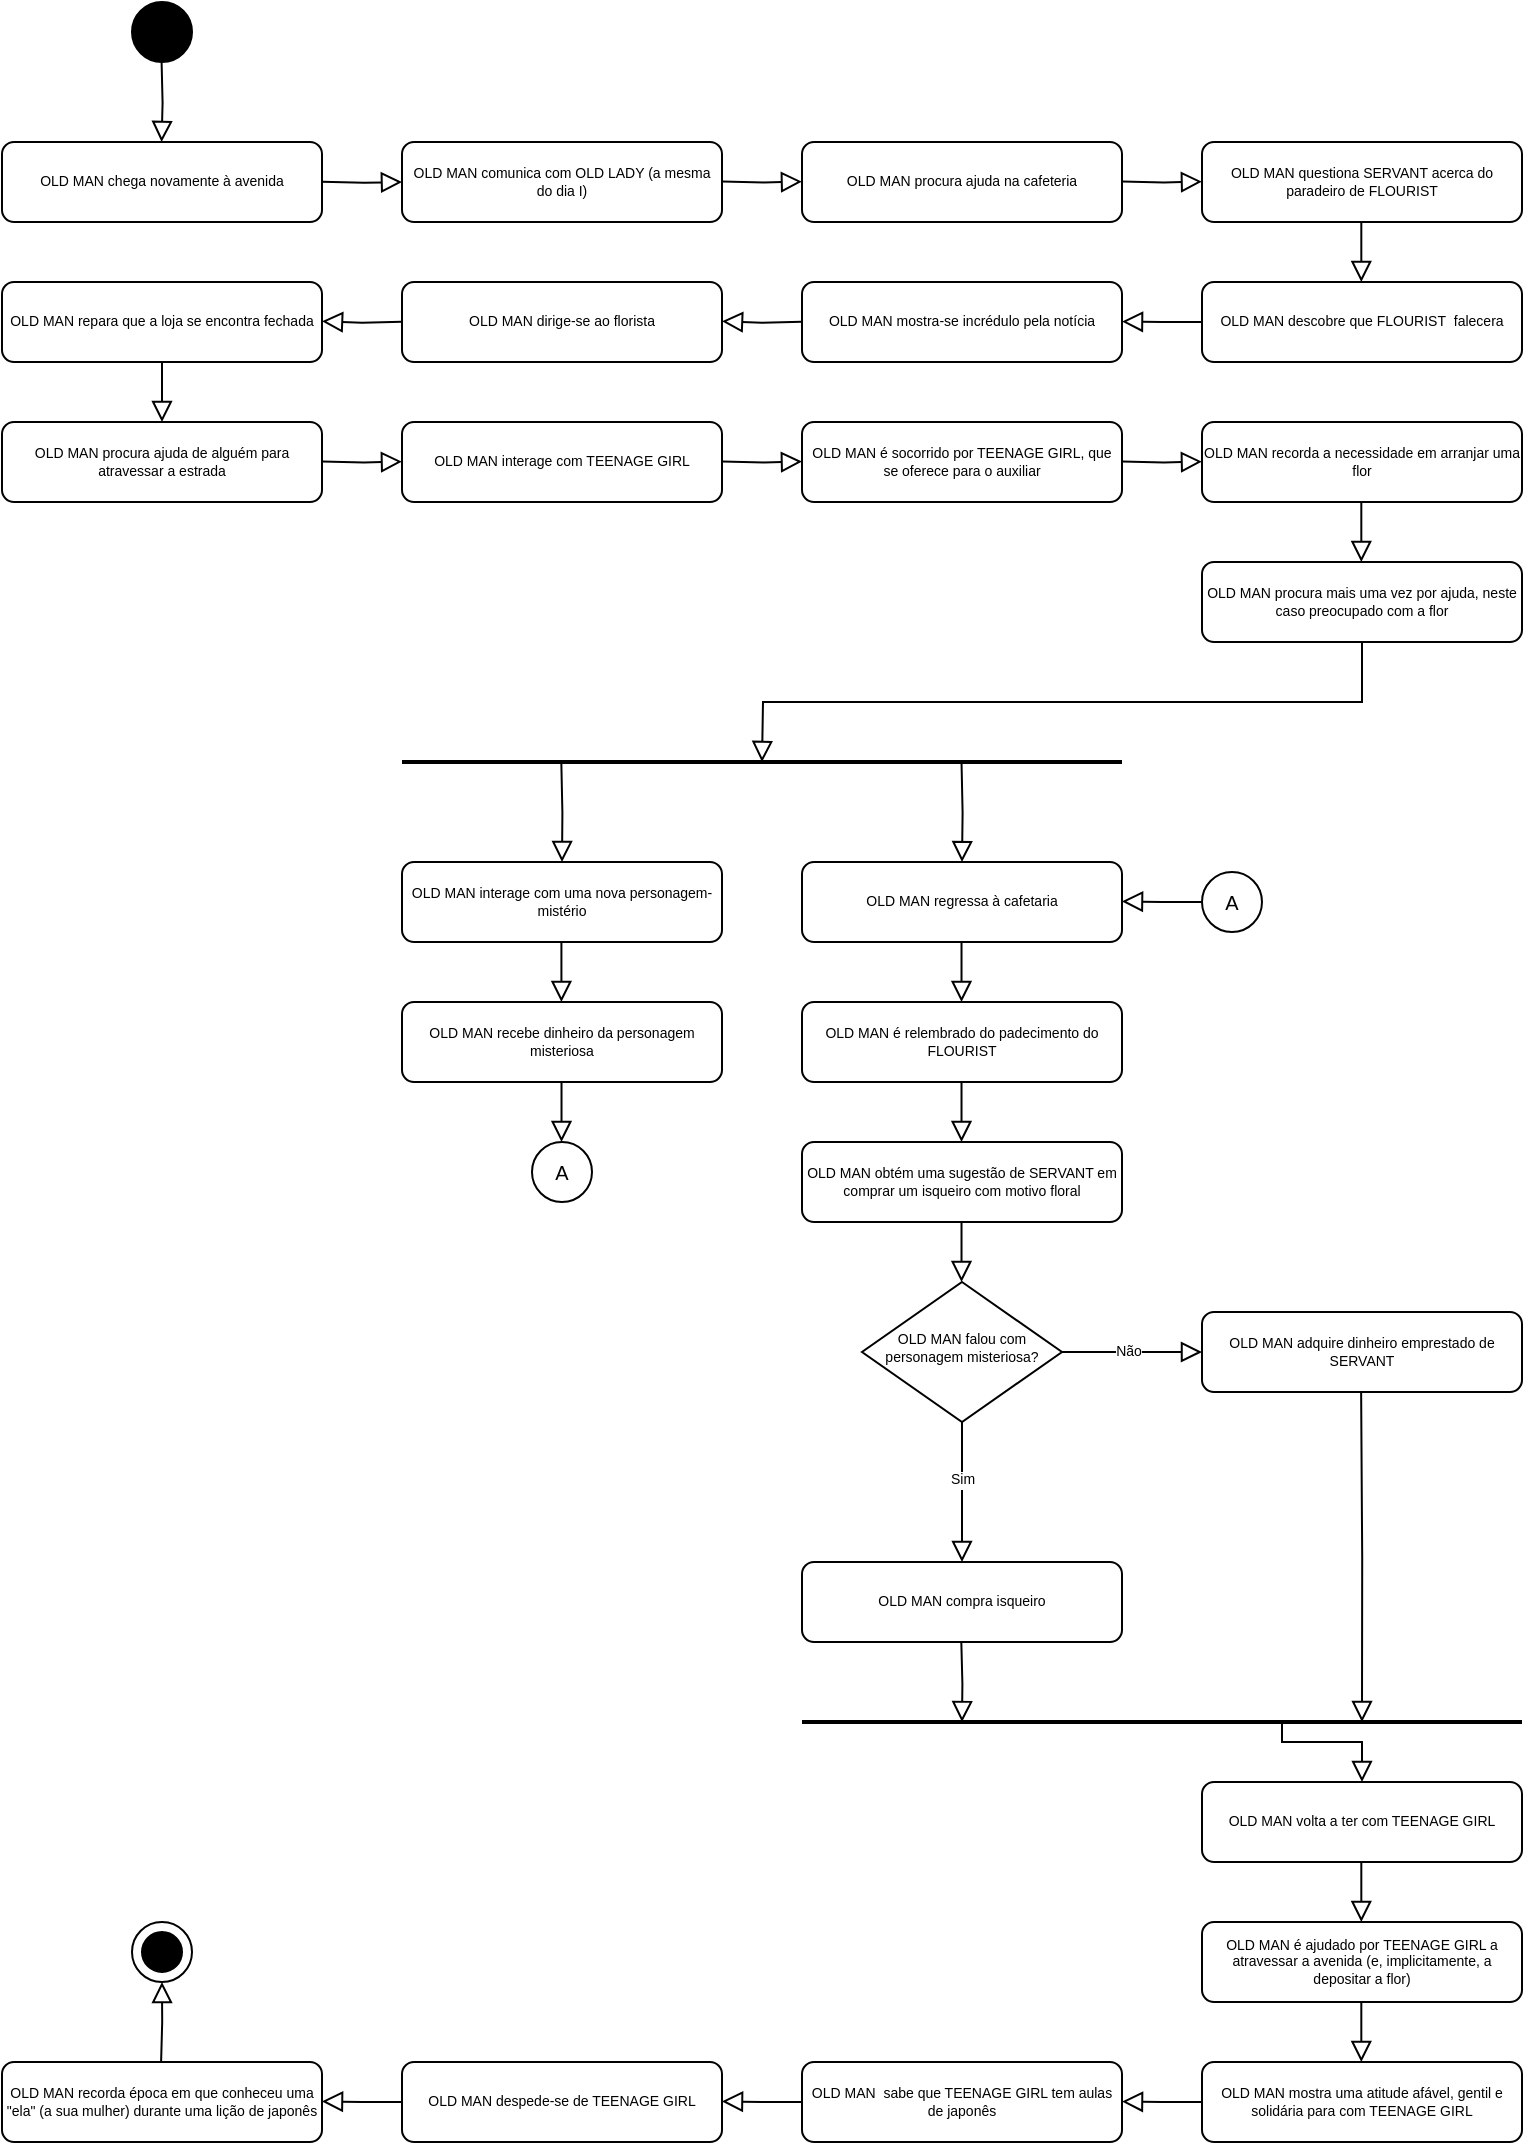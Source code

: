<mxfile version="22.0.0" type="device">
  <diagram name="Page-1" id="JuS9gFbNcXVkm7ylzjX6">
    <mxGraphModel dx="863" dy="505" grid="1" gridSize="10" guides="1" tooltips="1" connect="1" arrows="1" fold="1" page="1" pageScale="1" pageWidth="850" pageHeight="1100" math="0" shadow="0">
      <root>
        <mxCell id="0" />
        <mxCell id="1" parent="0" />
        <mxCell id="ptp4onJxxCEYxqdRIcnH-1" value="OLD MAN chega novamente à avenida" style="rounded=1;whiteSpace=wrap;html=1;fontSize=7;glass=0;strokeWidth=1;shadow=0;" parent="1" vertex="1">
          <mxGeometry x="40" y="90" width="160" height="40" as="geometry" />
        </mxCell>
        <mxCell id="ptp4onJxxCEYxqdRIcnH-2" value="OLD MAN comunica com OLD LADY (a mesma do dia I)" style="rounded=1;whiteSpace=wrap;html=1;fontSize=7;glass=0;strokeWidth=1;shadow=0;" parent="1" vertex="1">
          <mxGeometry x="240" y="90" width="160" height="40" as="geometry" />
        </mxCell>
        <mxCell id="ptp4onJxxCEYxqdRIcnH-8" value="" style="ellipse;whiteSpace=wrap;html=1;aspect=fixed;fontSize=7;fillColor=#000000;" parent="1" vertex="1">
          <mxGeometry x="105" y="20" width="30" height="30" as="geometry" />
        </mxCell>
        <mxCell id="ptp4onJxxCEYxqdRIcnH-9" value="" style="rounded=0;html=1;jettySize=auto;orthogonalLoop=1;fontSize=7;endArrow=block;endFill=0;endSize=8;strokeWidth=1;shadow=0;labelBackgroundColor=none;edgeStyle=orthogonalEdgeStyle;" parent="1" edge="1">
          <mxGeometry y="20" relative="1" as="geometry">
            <mxPoint as="offset" />
            <mxPoint x="119.8" y="50" as="sourcePoint" />
            <mxPoint x="119.8" y="90" as="targetPoint" />
          </mxGeometry>
        </mxCell>
        <mxCell id="ptp4onJxxCEYxqdRIcnH-10" value="OLD MAN procura ajuda na cafeteria" style="rounded=1;whiteSpace=wrap;html=1;fontSize=7;glass=0;strokeWidth=1;shadow=0;" parent="1" vertex="1">
          <mxGeometry x="440" y="90" width="160" height="40" as="geometry" />
        </mxCell>
        <mxCell id="ptp4onJxxCEYxqdRIcnH-11" value="" style="rounded=0;html=1;jettySize=auto;orthogonalLoop=1;fontSize=7;endArrow=block;endFill=0;endSize=8;strokeWidth=1;shadow=0;labelBackgroundColor=none;edgeStyle=orthogonalEdgeStyle;exitX=0.5;exitY=1;exitDx=0;exitDy=0;" parent="1" edge="1">
          <mxGeometry y="20" relative="1" as="geometry">
            <mxPoint as="offset" />
            <mxPoint x="719.66" y="130" as="sourcePoint" />
            <mxPoint x="719.66" y="160" as="targetPoint" />
          </mxGeometry>
        </mxCell>
        <mxCell id="ptp4onJxxCEYxqdRIcnH-12" value="OLD MAN questiona SERVANT acerca do paradeiro de FLOURIST" style="rounded=1;whiteSpace=wrap;html=1;fontSize=7;glass=0;strokeWidth=1;shadow=0;" parent="1" vertex="1">
          <mxGeometry x="640" y="90" width="160" height="40" as="geometry" />
        </mxCell>
        <mxCell id="ptp4onJxxCEYxqdRIcnH-13" value="OLD MAN descobre que FLOURIST&amp;nbsp; falecera" style="rounded=1;whiteSpace=wrap;html=1;fontSize=7;glass=0;strokeWidth=1;shadow=0;" parent="1" vertex="1">
          <mxGeometry x="640" y="160" width="160" height="40" as="geometry" />
        </mxCell>
        <mxCell id="ptp4onJxxCEYxqdRIcnH-14" value="OLD MAN mostra-se incrédulo pela notícia" style="rounded=1;whiteSpace=wrap;html=1;fontSize=7;glass=0;strokeWidth=1;shadow=0;" parent="1" vertex="1">
          <mxGeometry x="440" y="160" width="160" height="40" as="geometry" />
        </mxCell>
        <mxCell id="ptp4onJxxCEYxqdRIcnH-15" value="OLD MAN dirige-se ao florista" style="rounded=1;whiteSpace=wrap;html=1;fontSize=7;glass=0;strokeWidth=1;shadow=0;" parent="1" vertex="1">
          <mxGeometry x="240" y="160" width="160" height="40" as="geometry" />
        </mxCell>
        <mxCell id="ptp4onJxxCEYxqdRIcnH-16" value="OLD MAN repara que a loja se encontra fechada" style="rounded=1;whiteSpace=wrap;html=1;fontSize=7;glass=0;strokeWidth=1;shadow=0;" parent="1" vertex="1">
          <mxGeometry x="40" y="160" width="160" height="40" as="geometry" />
        </mxCell>
        <mxCell id="ptp4onJxxCEYxqdRIcnH-17" value="OLD MAN procura ajuda de alguém para atravessar a estrada" style="rounded=1;whiteSpace=wrap;html=1;fontSize=7;glass=0;strokeWidth=1;shadow=0;" parent="1" vertex="1">
          <mxGeometry x="40" y="230" width="160" height="40" as="geometry" />
        </mxCell>
        <mxCell id="ptp4onJxxCEYxqdRIcnH-18" value="OLD MAN interage com TEENAGE GIRL" style="rounded=1;whiteSpace=wrap;html=1;fontSize=7;glass=0;strokeWidth=1;shadow=0;" parent="1" vertex="1">
          <mxGeometry x="240" y="230" width="160" height="40" as="geometry" />
        </mxCell>
        <mxCell id="ptp4onJxxCEYxqdRIcnH-19" value="OLD MAN é socorrido por TEENAGE GIRL, que se oferece para o auxiliar" style="rounded=1;whiteSpace=wrap;html=1;fontSize=7;glass=0;strokeWidth=1;shadow=0;" parent="1" vertex="1">
          <mxGeometry x="440" y="230" width="160" height="40" as="geometry" />
        </mxCell>
        <mxCell id="ptp4onJxxCEYxqdRIcnH-20" value="OLD MAN recorda a necessidade em arranjar uma flor" style="rounded=1;whiteSpace=wrap;html=1;fontSize=7;glass=0;strokeWidth=1;shadow=0;" parent="1" vertex="1">
          <mxGeometry x="640" y="230" width="160" height="40" as="geometry" />
        </mxCell>
        <mxCell id="ptp4onJxxCEYxqdRIcnH-21" value="" style="rounded=0;html=1;jettySize=auto;orthogonalLoop=1;fontSize=7;endArrow=block;endFill=0;endSize=8;strokeWidth=1;shadow=0;labelBackgroundColor=none;edgeStyle=orthogonalEdgeStyle;exitX=0.5;exitY=1;exitDx=0;exitDy=0;entryX=0;entryY=0.5;entryDx=0;entryDy=0;" parent="1" target="ptp4onJxxCEYxqdRIcnH-2" edge="1">
          <mxGeometry y="20" relative="1" as="geometry">
            <mxPoint as="offset" />
            <mxPoint x="200" y="109.88" as="sourcePoint" />
            <mxPoint x="230.24" y="109.88" as="targetPoint" />
          </mxGeometry>
        </mxCell>
        <mxCell id="ptp4onJxxCEYxqdRIcnH-23" value="" style="rounded=0;html=1;jettySize=auto;orthogonalLoop=1;fontSize=7;endArrow=block;endFill=0;endSize=8;strokeWidth=1;shadow=0;labelBackgroundColor=none;edgeStyle=orthogonalEdgeStyle;exitX=0.5;exitY=1;exitDx=0;exitDy=0;entryX=0;entryY=0.5;entryDx=0;entryDy=0;" parent="1" edge="1">
          <mxGeometry y="20" relative="1" as="geometry">
            <mxPoint as="offset" />
            <mxPoint x="400" y="109.7" as="sourcePoint" />
            <mxPoint x="440" y="109.82" as="targetPoint" />
          </mxGeometry>
        </mxCell>
        <mxCell id="ptp4onJxxCEYxqdRIcnH-24" value="" style="rounded=0;html=1;jettySize=auto;orthogonalLoop=1;fontSize=7;endArrow=block;endFill=0;endSize=8;strokeWidth=1;shadow=0;labelBackgroundColor=none;edgeStyle=orthogonalEdgeStyle;exitX=0.5;exitY=1;exitDx=0;exitDy=0;entryX=0;entryY=0.5;entryDx=0;entryDy=0;" parent="1" edge="1">
          <mxGeometry y="20" relative="1" as="geometry">
            <mxPoint as="offset" />
            <mxPoint x="600" y="109.71" as="sourcePoint" />
            <mxPoint x="640" y="109.83" as="targetPoint" />
          </mxGeometry>
        </mxCell>
        <mxCell id="ptp4onJxxCEYxqdRIcnH-26" value="" style="rounded=0;html=1;jettySize=auto;orthogonalLoop=1;fontSize=7;endArrow=block;endFill=0;endSize=8;strokeWidth=1;shadow=0;labelBackgroundColor=none;edgeStyle=orthogonalEdgeStyle;exitX=0;exitY=0.5;exitDx=0;exitDy=0;" parent="1" source="ptp4onJxxCEYxqdRIcnH-13" edge="1">
          <mxGeometry y="20" relative="1" as="geometry">
            <mxPoint as="offset" />
            <mxPoint x="630" y="179.76" as="sourcePoint" />
            <mxPoint x="600" y="179.76" as="targetPoint" />
          </mxGeometry>
        </mxCell>
        <mxCell id="ptp4onJxxCEYxqdRIcnH-28" value="" style="rounded=0;html=1;jettySize=auto;orthogonalLoop=1;fontSize=7;endArrow=block;endFill=0;endSize=8;strokeWidth=1;shadow=0;labelBackgroundColor=none;edgeStyle=orthogonalEdgeStyle;exitX=0;exitY=0.5;exitDx=0;exitDy=0;" parent="1" edge="1">
          <mxGeometry y="20" relative="1" as="geometry">
            <mxPoint as="offset" />
            <mxPoint x="440" y="179.88" as="sourcePoint" />
            <mxPoint x="400" y="179.64" as="targetPoint" />
          </mxGeometry>
        </mxCell>
        <mxCell id="ptp4onJxxCEYxqdRIcnH-29" value="" style="rounded=0;html=1;jettySize=auto;orthogonalLoop=1;fontSize=7;endArrow=block;endFill=0;endSize=8;strokeWidth=1;shadow=0;labelBackgroundColor=none;edgeStyle=orthogonalEdgeStyle;exitX=0;exitY=0.5;exitDx=0;exitDy=0;" parent="1" edge="1">
          <mxGeometry y="20" relative="1" as="geometry">
            <mxPoint as="offset" />
            <mxPoint x="240" y="179.86" as="sourcePoint" />
            <mxPoint x="200" y="179.62" as="targetPoint" />
          </mxGeometry>
        </mxCell>
        <mxCell id="ptp4onJxxCEYxqdRIcnH-30" value="" style="rounded=0;html=1;jettySize=auto;orthogonalLoop=1;fontSize=7;endArrow=block;endFill=0;endSize=8;strokeWidth=1;shadow=0;labelBackgroundColor=none;edgeStyle=orthogonalEdgeStyle;exitX=0.5;exitY=1;exitDx=0;exitDy=0;" parent="1" edge="1">
          <mxGeometry y="20" relative="1" as="geometry">
            <mxPoint as="offset" />
            <mxPoint x="120" y="200" as="sourcePoint" />
            <mxPoint x="120" y="230" as="targetPoint" />
          </mxGeometry>
        </mxCell>
        <mxCell id="ptp4onJxxCEYxqdRIcnH-31" value="" style="rounded=0;html=1;jettySize=auto;orthogonalLoop=1;fontSize=7;endArrow=block;endFill=0;endSize=8;strokeWidth=1;shadow=0;labelBackgroundColor=none;edgeStyle=orthogonalEdgeStyle;exitX=0.5;exitY=1;exitDx=0;exitDy=0;entryX=0;entryY=0.5;entryDx=0;entryDy=0;" parent="1" edge="1">
          <mxGeometry y="20" relative="1" as="geometry">
            <mxPoint as="offset" />
            <mxPoint x="200" y="249.7" as="sourcePoint" />
            <mxPoint x="240" y="249.82" as="targetPoint" />
          </mxGeometry>
        </mxCell>
        <mxCell id="ptp4onJxxCEYxqdRIcnH-32" value="" style="rounded=0;html=1;jettySize=auto;orthogonalLoop=1;fontSize=7;endArrow=block;endFill=0;endSize=8;strokeWidth=1;shadow=0;labelBackgroundColor=none;edgeStyle=orthogonalEdgeStyle;exitX=0.5;exitY=1;exitDx=0;exitDy=0;entryX=0;entryY=0.5;entryDx=0;entryDy=0;" parent="1" edge="1">
          <mxGeometry y="20" relative="1" as="geometry">
            <mxPoint as="offset" />
            <mxPoint x="400" y="249.69" as="sourcePoint" />
            <mxPoint x="440" y="249.81" as="targetPoint" />
          </mxGeometry>
        </mxCell>
        <mxCell id="ptp4onJxxCEYxqdRIcnH-33" value="" style="rounded=0;html=1;jettySize=auto;orthogonalLoop=1;fontSize=7;endArrow=block;endFill=0;endSize=8;strokeWidth=1;shadow=0;labelBackgroundColor=none;edgeStyle=orthogonalEdgeStyle;exitX=0.5;exitY=1;exitDx=0;exitDy=0;entryX=0;entryY=0.5;entryDx=0;entryDy=0;" parent="1" edge="1">
          <mxGeometry y="20" relative="1" as="geometry">
            <mxPoint as="offset" />
            <mxPoint x="600" y="249.7" as="sourcePoint" />
            <mxPoint x="640" y="249.82" as="targetPoint" />
          </mxGeometry>
        </mxCell>
        <mxCell id="ptp4onJxxCEYxqdRIcnH-34" value="" style="rounded=0;html=1;jettySize=auto;orthogonalLoop=1;fontSize=7;endArrow=block;endFill=0;endSize=8;strokeWidth=1;shadow=0;labelBackgroundColor=none;edgeStyle=orthogonalEdgeStyle;exitX=0.5;exitY=1;exitDx=0;exitDy=0;" parent="1" edge="1">
          <mxGeometry y="20" relative="1" as="geometry">
            <mxPoint as="offset" />
            <mxPoint x="719.66" y="270" as="sourcePoint" />
            <mxPoint x="719.66" y="300" as="targetPoint" />
          </mxGeometry>
        </mxCell>
        <mxCell id="ptp4onJxxCEYxqdRIcnH-35" value="OLD MAN procura mais uma vez por ajuda, neste caso preocupado com a flor" style="rounded=1;whiteSpace=wrap;html=1;fontSize=7;glass=0;strokeWidth=1;shadow=0;" parent="1" vertex="1">
          <mxGeometry x="640" y="300" width="160" height="40" as="geometry" />
        </mxCell>
        <mxCell id="ptp4onJxxCEYxqdRIcnH-36" value="OLD MAN interage com uma nova personagem-mistério" style="rounded=1;whiteSpace=wrap;html=1;fontSize=7;glass=0;strokeWidth=1;shadow=0;" parent="1" vertex="1">
          <mxGeometry x="240" y="450" width="160" height="40" as="geometry" />
        </mxCell>
        <mxCell id="ptp4onJxxCEYxqdRIcnH-37" value="" style="shape=link;html=1;rounded=0;width=-0.968;fontSize=7;" parent="1" edge="1">
          <mxGeometry width="100" relative="1" as="geometry">
            <mxPoint x="240" y="400" as="sourcePoint" />
            <mxPoint x="600" y="400" as="targetPoint" />
          </mxGeometry>
        </mxCell>
        <mxCell id="ptp4onJxxCEYxqdRIcnH-38" value="OLD MAN regressa à cafetaria" style="rounded=1;whiteSpace=wrap;html=1;fontSize=7;glass=0;strokeWidth=1;shadow=0;" parent="1" vertex="1">
          <mxGeometry x="440" y="450" width="160" height="40" as="geometry" />
        </mxCell>
        <mxCell id="ptp4onJxxCEYxqdRIcnH-39" value="" style="rounded=0;html=1;jettySize=auto;orthogonalLoop=1;fontSize=7;endArrow=block;endFill=0;endSize=8;strokeWidth=1;shadow=0;labelBackgroundColor=none;edgeStyle=orthogonalEdgeStyle;entryX=0.5;entryY=0;entryDx=0;entryDy=0;" parent="1" target="ptp4onJxxCEYxqdRIcnH-36" edge="1">
          <mxGeometry y="20" relative="1" as="geometry">
            <mxPoint as="offset" />
            <mxPoint x="319.66" y="400" as="sourcePoint" />
            <mxPoint x="319.66" y="440" as="targetPoint" />
          </mxGeometry>
        </mxCell>
        <mxCell id="ptp4onJxxCEYxqdRIcnH-40" value="" style="rounded=0;html=1;jettySize=auto;orthogonalLoop=1;fontSize=7;endArrow=block;endFill=0;endSize=8;strokeWidth=1;shadow=0;labelBackgroundColor=none;edgeStyle=orthogonalEdgeStyle;entryX=0.5;entryY=0;entryDx=0;entryDy=0;" parent="1" target="ptp4onJxxCEYxqdRIcnH-38" edge="1">
          <mxGeometry y="20" relative="1" as="geometry">
            <mxPoint as="offset" />
            <mxPoint x="519.76" y="400" as="sourcePoint" />
            <mxPoint x="520.19" y="430" as="targetPoint" />
          </mxGeometry>
        </mxCell>
        <mxCell id="ptp4onJxxCEYxqdRIcnH-41" value="" style="rounded=0;html=1;jettySize=auto;orthogonalLoop=1;fontSize=7;endArrow=block;endFill=0;endSize=8;strokeWidth=1;shadow=0;labelBackgroundColor=none;edgeStyle=orthogonalEdgeStyle;exitX=0.5;exitY=1;exitDx=0;exitDy=0;" parent="1" source="ptp4onJxxCEYxqdRIcnH-35" edge="1">
          <mxGeometry y="20" relative="1" as="geometry">
            <mxPoint as="offset" />
            <mxPoint x="720" y="360" as="sourcePoint" />
            <mxPoint x="420.0" y="400" as="targetPoint" />
          </mxGeometry>
        </mxCell>
        <mxCell id="ptp4onJxxCEYxqdRIcnH-42" value="OLD MAN recebe dinheiro da personagem misteriosa" style="rounded=1;whiteSpace=wrap;html=1;fontSize=7;glass=0;strokeWidth=1;shadow=0;" parent="1" vertex="1">
          <mxGeometry x="240" y="520" width="160" height="40" as="geometry" />
        </mxCell>
        <mxCell id="ptp4onJxxCEYxqdRIcnH-43" value="" style="rounded=0;html=1;jettySize=auto;orthogonalLoop=1;fontSize=7;endArrow=block;endFill=0;endSize=8;strokeWidth=1;shadow=0;labelBackgroundColor=none;edgeStyle=orthogonalEdgeStyle;exitX=0.5;exitY=1;exitDx=0;exitDy=0;" parent="1" edge="1">
          <mxGeometry y="20" relative="1" as="geometry">
            <mxPoint as="offset" />
            <mxPoint x="319.71" y="490" as="sourcePoint" />
            <mxPoint x="319.71" y="520" as="targetPoint" />
          </mxGeometry>
        </mxCell>
        <mxCell id="ptp4onJxxCEYxqdRIcnH-44" value="OLD MAN é relembrado do padecimento do FLOURIST" style="rounded=1;whiteSpace=wrap;html=1;fontSize=7;glass=0;strokeWidth=1;shadow=0;" parent="1" vertex="1">
          <mxGeometry x="440" y="520" width="160" height="40" as="geometry" />
        </mxCell>
        <mxCell id="ptp4onJxxCEYxqdRIcnH-45" value="OLD MAN obtém uma sugestão de SERVANT em comprar um isqueiro com motivo floral" style="rounded=1;whiteSpace=wrap;html=1;fontSize=7;glass=0;strokeWidth=1;shadow=0;" parent="1" vertex="1">
          <mxGeometry x="440" y="590" width="160" height="40" as="geometry" />
        </mxCell>
        <mxCell id="ptp4onJxxCEYxqdRIcnH-47" value="" style="rounded=0;html=1;jettySize=auto;orthogonalLoop=1;fontSize=7;endArrow=block;endFill=0;endSize=8;strokeWidth=1;shadow=0;labelBackgroundColor=none;edgeStyle=orthogonalEdgeStyle;exitX=0.5;exitY=1;exitDx=0;exitDy=0;" parent="1" edge="1">
          <mxGeometry y="20" relative="1" as="geometry">
            <mxPoint as="offset" />
            <mxPoint x="519.76" y="490" as="sourcePoint" />
            <mxPoint x="519.76" y="520" as="targetPoint" />
          </mxGeometry>
        </mxCell>
        <mxCell id="ptp4onJxxCEYxqdRIcnH-48" value="" style="rounded=0;html=1;jettySize=auto;orthogonalLoop=1;fontSize=7;endArrow=block;endFill=0;endSize=8;strokeWidth=1;shadow=0;labelBackgroundColor=none;edgeStyle=orthogonalEdgeStyle;exitX=0.5;exitY=1;exitDx=0;exitDy=0;" parent="1" edge="1">
          <mxGeometry y="20" relative="1" as="geometry">
            <mxPoint as="offset" />
            <mxPoint x="519.76" y="560" as="sourcePoint" />
            <mxPoint x="519.76" y="590" as="targetPoint" />
          </mxGeometry>
        </mxCell>
        <mxCell id="ptp4onJxxCEYxqdRIcnH-49" value="" style="rounded=0;html=1;jettySize=auto;orthogonalLoop=1;fontSize=7;endArrow=block;endFill=0;endSize=8;strokeWidth=1;shadow=0;labelBackgroundColor=none;edgeStyle=orthogonalEdgeStyle;exitX=0.5;exitY=1;exitDx=0;exitDy=0;" parent="1" edge="1">
          <mxGeometry y="20" relative="1" as="geometry">
            <mxPoint as="offset" />
            <mxPoint x="519.76" y="630" as="sourcePoint" />
            <mxPoint x="519.76" y="660" as="targetPoint" />
          </mxGeometry>
        </mxCell>
        <mxCell id="ptp4onJxxCEYxqdRIcnH-50" value="&lt;font style=&quot;font-size: 7px;&quot;&gt;OLD MAN falou com personagem misteriosa?&lt;/font&gt;" style="rhombus;whiteSpace=wrap;html=1;shadow=0;fontFamily=Helvetica;fontSize=7;align=center;strokeWidth=1;spacing=6;spacingTop=-4;" parent="1" vertex="1">
          <mxGeometry x="470" y="660" width="100" height="70" as="geometry" />
        </mxCell>
        <mxCell id="ptp4onJxxCEYxqdRIcnH-51" value="" style="rounded=0;html=1;jettySize=auto;orthogonalLoop=1;fontSize=7;endArrow=block;endFill=0;endSize=8;strokeWidth=1;shadow=0;labelBackgroundColor=none;edgeStyle=orthogonalEdgeStyle;" parent="1" edge="1">
          <mxGeometry y="20" relative="1" as="geometry">
            <mxPoint as="offset" />
            <mxPoint x="520" y="730" as="sourcePoint" />
            <mxPoint x="520" y="800" as="targetPoint" />
          </mxGeometry>
        </mxCell>
        <mxCell id="ptp4onJxxCEYxqdRIcnH-52" value="&lt;font style=&quot;font-size: 7px;&quot;&gt;Sim&lt;br&gt;&lt;/font&gt;" style="edgeLabel;html=1;align=center;verticalAlign=middle;resizable=0;points=[];fontSize=7;" parent="ptp4onJxxCEYxqdRIcnH-51" vertex="1" connectable="0">
          <mxGeometry x="0.703" relative="1" as="geometry">
            <mxPoint y="-31" as="offset" />
          </mxGeometry>
        </mxCell>
        <mxCell id="ptp4onJxxCEYxqdRIcnH-53" value="" style="rounded=0;html=1;jettySize=auto;orthogonalLoop=1;fontSize=7;endArrow=block;endFill=0;endSize=8;strokeWidth=1;shadow=0;labelBackgroundColor=none;edgeStyle=orthogonalEdgeStyle;exitX=1;exitY=0.5;exitDx=0;exitDy=0;entryX=0;entryY=0.5;entryDx=0;entryDy=0;" parent="1" source="ptp4onJxxCEYxqdRIcnH-50" target="ptp4onJxxCEYxqdRIcnH-55" edge="1">
          <mxGeometry y="20" relative="1" as="geometry">
            <mxPoint as="offset" />
            <mxPoint x="630" y="645" as="sourcePoint" />
            <mxPoint x="625" y="695" as="targetPoint" />
            <Array as="points" />
          </mxGeometry>
        </mxCell>
        <mxCell id="ptp4onJxxCEYxqdRIcnH-54" value="&lt;font style=&quot;font-size: 7px;&quot;&gt;Não&lt;/font&gt;" style="edgeLabel;html=1;align=center;verticalAlign=middle;resizable=0;points=[];fontSize=7;" parent="ptp4onJxxCEYxqdRIcnH-53" vertex="1" connectable="0">
          <mxGeometry x="0.703" relative="1" as="geometry">
            <mxPoint x="-27" as="offset" />
          </mxGeometry>
        </mxCell>
        <mxCell id="ptp4onJxxCEYxqdRIcnH-55" value="OLD MAN adquire dinheiro emprestado de SERVANT" style="rounded=1;whiteSpace=wrap;html=1;fontSize=7;glass=0;strokeWidth=1;shadow=0;" parent="1" vertex="1">
          <mxGeometry x="640" y="675" width="160" height="40" as="geometry" />
        </mxCell>
        <mxCell id="ptp4onJxxCEYxqdRIcnH-56" value="OLD MAN compra isqueiro" style="rounded=1;whiteSpace=wrap;html=1;fontSize=7;glass=0;strokeWidth=1;shadow=0;" parent="1" vertex="1">
          <mxGeometry x="440" y="800" width="160" height="40" as="geometry" />
        </mxCell>
        <mxCell id="ptp4onJxxCEYxqdRIcnH-57" value="" style="shape=link;html=1;rounded=0;width=-0.968;fontSize=7;" parent="1" edge="1">
          <mxGeometry width="100" relative="1" as="geometry">
            <mxPoint x="440" y="880" as="sourcePoint" />
            <mxPoint x="800" y="880" as="targetPoint" />
          </mxGeometry>
        </mxCell>
        <mxCell id="ptp4onJxxCEYxqdRIcnH-58" value="" style="rounded=0;html=1;jettySize=auto;orthogonalLoop=1;fontSize=7;endArrow=block;endFill=0;endSize=8;strokeWidth=1;shadow=0;labelBackgroundColor=none;edgeStyle=orthogonalEdgeStyle;exitX=0.5;exitY=1;exitDx=0;exitDy=0;" parent="1" edge="1">
          <mxGeometry y="20" relative="1" as="geometry">
            <mxPoint as="offset" />
            <mxPoint x="519.66" y="840" as="sourcePoint" />
            <mxPoint x="520" y="880" as="targetPoint" />
          </mxGeometry>
        </mxCell>
        <mxCell id="ptp4onJxxCEYxqdRIcnH-59" value="" style="rounded=0;html=1;jettySize=auto;orthogonalLoop=1;fontSize=7;endArrow=block;endFill=0;endSize=8;strokeWidth=1;shadow=0;labelBackgroundColor=none;edgeStyle=orthogonalEdgeStyle;exitX=0.5;exitY=1;exitDx=0;exitDy=0;" parent="1" edge="1">
          <mxGeometry y="20" relative="1" as="geometry">
            <mxPoint as="offset" />
            <mxPoint x="719.57" y="715" as="sourcePoint" />
            <mxPoint x="720" y="880" as="targetPoint" />
          </mxGeometry>
        </mxCell>
        <mxCell id="ptp4onJxxCEYxqdRIcnH-60" value="" style="rounded=0;html=1;jettySize=auto;orthogonalLoop=1;fontSize=7;endArrow=block;endFill=0;endSize=8;strokeWidth=1;shadow=0;labelBackgroundColor=none;edgeStyle=orthogonalEdgeStyle;exitX=0.5;exitY=1;exitDx=0;exitDy=0;entryX=0.5;entryY=0;entryDx=0;entryDy=0;" parent="1" target="ptp4onJxxCEYxqdRIcnH-61" edge="1">
          <mxGeometry y="20" relative="1" as="geometry">
            <mxPoint as="offset" />
            <mxPoint x="680" y="880" as="sourcePoint" />
            <mxPoint x="680" y="910" as="targetPoint" />
            <Array as="points">
              <mxPoint x="680" y="890" />
              <mxPoint x="720" y="890" />
            </Array>
          </mxGeometry>
        </mxCell>
        <mxCell id="ptp4onJxxCEYxqdRIcnH-61" value="OLD MAN volta a ter com TEENAGE GIRL" style="rounded=1;whiteSpace=wrap;html=1;fontSize=7;glass=0;strokeWidth=1;shadow=0;" parent="1" vertex="1">
          <mxGeometry x="640" y="910" width="160" height="40" as="geometry" />
        </mxCell>
        <mxCell id="ptp4onJxxCEYxqdRIcnH-62" value="OLD MAN é ajudado por TEENAGE GIRL a atravessar a avenida (e, implicitamente, a depositar a flor)" style="rounded=1;whiteSpace=wrap;html=1;fontSize=7;glass=0;strokeWidth=1;shadow=0;" parent="1" vertex="1">
          <mxGeometry x="640" y="980" width="160" height="40" as="geometry" />
        </mxCell>
        <mxCell id="ptp4onJxxCEYxqdRIcnH-63" value="" style="rounded=0;html=1;jettySize=auto;orthogonalLoop=1;fontSize=7;endArrow=block;endFill=0;endSize=8;strokeWidth=1;shadow=0;labelBackgroundColor=none;edgeStyle=orthogonalEdgeStyle;exitX=0.5;exitY=1;exitDx=0;exitDy=0;" parent="1" edge="1">
          <mxGeometry y="20" relative="1" as="geometry">
            <mxPoint as="offset" />
            <mxPoint x="719.66" y="950" as="sourcePoint" />
            <mxPoint x="719.66" y="980" as="targetPoint" />
          </mxGeometry>
        </mxCell>
        <mxCell id="ptp4onJxxCEYxqdRIcnH-64" value="OLD MAN mostra uma atitude afável, gentil e solidária para com TEENAGE GIRL" style="rounded=1;whiteSpace=wrap;html=1;fontSize=7;glass=0;strokeWidth=1;shadow=0;" parent="1" vertex="1">
          <mxGeometry x="640" y="1050" width="160" height="40" as="geometry" />
        </mxCell>
        <mxCell id="ptp4onJxxCEYxqdRIcnH-65" value="" style="rounded=0;html=1;jettySize=auto;orthogonalLoop=1;fontSize=7;endArrow=block;endFill=0;endSize=8;strokeWidth=1;shadow=0;labelBackgroundColor=none;edgeStyle=orthogonalEdgeStyle;exitX=0.5;exitY=1;exitDx=0;exitDy=0;" parent="1" edge="1">
          <mxGeometry y="20" relative="1" as="geometry">
            <mxPoint as="offset" />
            <mxPoint x="719.66" y="1020" as="sourcePoint" />
            <mxPoint x="719.66" y="1050" as="targetPoint" />
          </mxGeometry>
        </mxCell>
        <mxCell id="ptp4onJxxCEYxqdRIcnH-68" value="" style="rounded=0;html=1;jettySize=auto;orthogonalLoop=1;fontSize=7;endArrow=block;endFill=0;endSize=8;strokeWidth=1;shadow=0;labelBackgroundColor=none;edgeStyle=orthogonalEdgeStyle;exitX=0;exitY=0.5;exitDx=0;exitDy=0;" parent="1" edge="1">
          <mxGeometry y="20" relative="1" as="geometry">
            <mxPoint as="offset" />
            <mxPoint x="640" y="1070" as="sourcePoint" />
            <mxPoint x="600" y="1069.76" as="targetPoint" />
            <Array as="points">
              <mxPoint x="620" y="1069.76" />
            </Array>
          </mxGeometry>
        </mxCell>
        <mxCell id="ptp4onJxxCEYxqdRIcnH-69" value="OLD MAN&amp;nbsp; sabe que TEENAGE GIRL tem aulas de japonês" style="rounded=1;whiteSpace=wrap;html=1;fontSize=7;glass=0;strokeWidth=1;shadow=0;" parent="1" vertex="1">
          <mxGeometry x="440" y="1050" width="160" height="40" as="geometry" />
        </mxCell>
        <mxCell id="ptp4onJxxCEYxqdRIcnH-70" value="OLD MAN despede-se de TEENAGE GIRL" style="rounded=1;whiteSpace=wrap;html=1;fontSize=7;glass=0;strokeWidth=1;shadow=0;" parent="1" vertex="1">
          <mxGeometry x="240" y="1050" width="160" height="40" as="geometry" />
        </mxCell>
        <mxCell id="ptp4onJxxCEYxqdRIcnH-71" value="OLD MAN recorda época em que conheceu uma &quot;ela&quot; (a sua mulher) durante uma lição de japonês" style="rounded=1;whiteSpace=wrap;html=1;fontSize=7;glass=0;strokeWidth=1;shadow=0;" parent="1" vertex="1">
          <mxGeometry x="40" y="1050" width="160" height="40" as="geometry" />
        </mxCell>
        <mxCell id="ptp4onJxxCEYxqdRIcnH-72" value="" style="rounded=0;html=1;jettySize=auto;orthogonalLoop=1;fontSize=7;endArrow=block;endFill=0;endSize=8;strokeWidth=1;shadow=0;labelBackgroundColor=none;edgeStyle=orthogonalEdgeStyle;exitX=0;exitY=0.5;exitDx=0;exitDy=0;" parent="1" edge="1">
          <mxGeometry y="20" relative="1" as="geometry">
            <mxPoint as="offset" />
            <mxPoint x="440" y="1069.95" as="sourcePoint" />
            <mxPoint x="400" y="1069.71" as="targetPoint" />
            <Array as="points">
              <mxPoint x="420" y="1069.71" />
            </Array>
          </mxGeometry>
        </mxCell>
        <mxCell id="ptp4onJxxCEYxqdRIcnH-73" value="" style="rounded=0;html=1;jettySize=auto;orthogonalLoop=1;fontSize=7;endArrow=block;endFill=0;endSize=8;strokeWidth=1;shadow=0;labelBackgroundColor=none;edgeStyle=orthogonalEdgeStyle;exitX=0;exitY=0.5;exitDx=0;exitDy=0;" parent="1" edge="1">
          <mxGeometry y="20" relative="1" as="geometry">
            <mxPoint as="offset" />
            <mxPoint x="240" y="1069.95" as="sourcePoint" />
            <mxPoint x="200" y="1069.71" as="targetPoint" />
            <Array as="points">
              <mxPoint x="220" y="1069.71" />
            </Array>
          </mxGeometry>
        </mxCell>
        <mxCell id="ptp4onJxxCEYxqdRIcnH-74" value="" style="ellipse;whiteSpace=wrap;html=1;aspect=fixed;fontSize=7;" parent="1" vertex="1">
          <mxGeometry x="105" y="980" width="30" height="30" as="geometry" />
        </mxCell>
        <mxCell id="ptp4onJxxCEYxqdRIcnH-75" value="" style="ellipse;whiteSpace=wrap;html=1;aspect=fixed;fontSize=7;fillColor=#000000;" parent="1" vertex="1">
          <mxGeometry x="110" y="985" width="20" height="20" as="geometry" />
        </mxCell>
        <mxCell id="ptp4onJxxCEYxqdRIcnH-76" value="" style="rounded=0;html=1;jettySize=auto;orthogonalLoop=1;fontSize=7;endArrow=block;endFill=0;endSize=8;strokeWidth=1;shadow=0;labelBackgroundColor=none;edgeStyle=orthogonalEdgeStyle;exitX=0.5;exitY=1;exitDx=0;exitDy=0;" parent="1" edge="1">
          <mxGeometry y="20" relative="1" as="geometry">
            <mxPoint as="offset" />
            <mxPoint x="119.55" y="1050" as="sourcePoint" />
            <mxPoint x="119.98" y="1010" as="targetPoint" />
          </mxGeometry>
        </mxCell>
        <mxCell id="eJrtMEXs3MoZlE0BtEg5-4" value="&lt;font style=&quot;font-size: 10px;&quot;&gt;A&lt;/font&gt;" style="ellipse;whiteSpace=wrap;html=1;aspect=fixed;fontSize=7;" parent="1" vertex="1">
          <mxGeometry x="305" y="590" width="30" height="30" as="geometry" />
        </mxCell>
        <mxCell id="eJrtMEXs3MoZlE0BtEg5-6" value="" style="rounded=0;html=1;jettySize=auto;orthogonalLoop=1;fontSize=7;endArrow=block;endFill=0;endSize=8;strokeWidth=1;shadow=0;labelBackgroundColor=none;edgeStyle=orthogonalEdgeStyle;exitX=0.5;exitY=1;exitDx=0;exitDy=0;" parent="1" edge="1">
          <mxGeometry y="20" relative="1" as="geometry">
            <mxPoint as="offset" />
            <mxPoint x="319.76" y="560" as="sourcePoint" />
            <mxPoint x="319.76" y="590" as="targetPoint" />
          </mxGeometry>
        </mxCell>
        <mxCell id="eJrtMEXs3MoZlE0BtEg5-7" value="&lt;font style=&quot;font-size: 10px;&quot;&gt;A&lt;/font&gt;" style="ellipse;whiteSpace=wrap;html=1;aspect=fixed;fontSize=7;" parent="1" vertex="1">
          <mxGeometry x="640" y="455" width="30" height="30" as="geometry" />
        </mxCell>
        <mxCell id="eJrtMEXs3MoZlE0BtEg5-9" value="" style="rounded=0;html=1;jettySize=auto;orthogonalLoop=1;fontSize=7;endArrow=block;endFill=0;endSize=8;strokeWidth=1;shadow=0;labelBackgroundColor=none;edgeStyle=orthogonalEdgeStyle;exitX=0;exitY=0.5;exitDx=0;exitDy=0;" parent="1" edge="1">
          <mxGeometry y="20" relative="1" as="geometry">
            <mxPoint as="offset" />
            <mxPoint x="640" y="469.95" as="sourcePoint" />
            <mxPoint x="600" y="469.71" as="targetPoint" />
            <Array as="points">
              <mxPoint x="620" y="469.71" />
            </Array>
          </mxGeometry>
        </mxCell>
      </root>
    </mxGraphModel>
  </diagram>
</mxfile>
